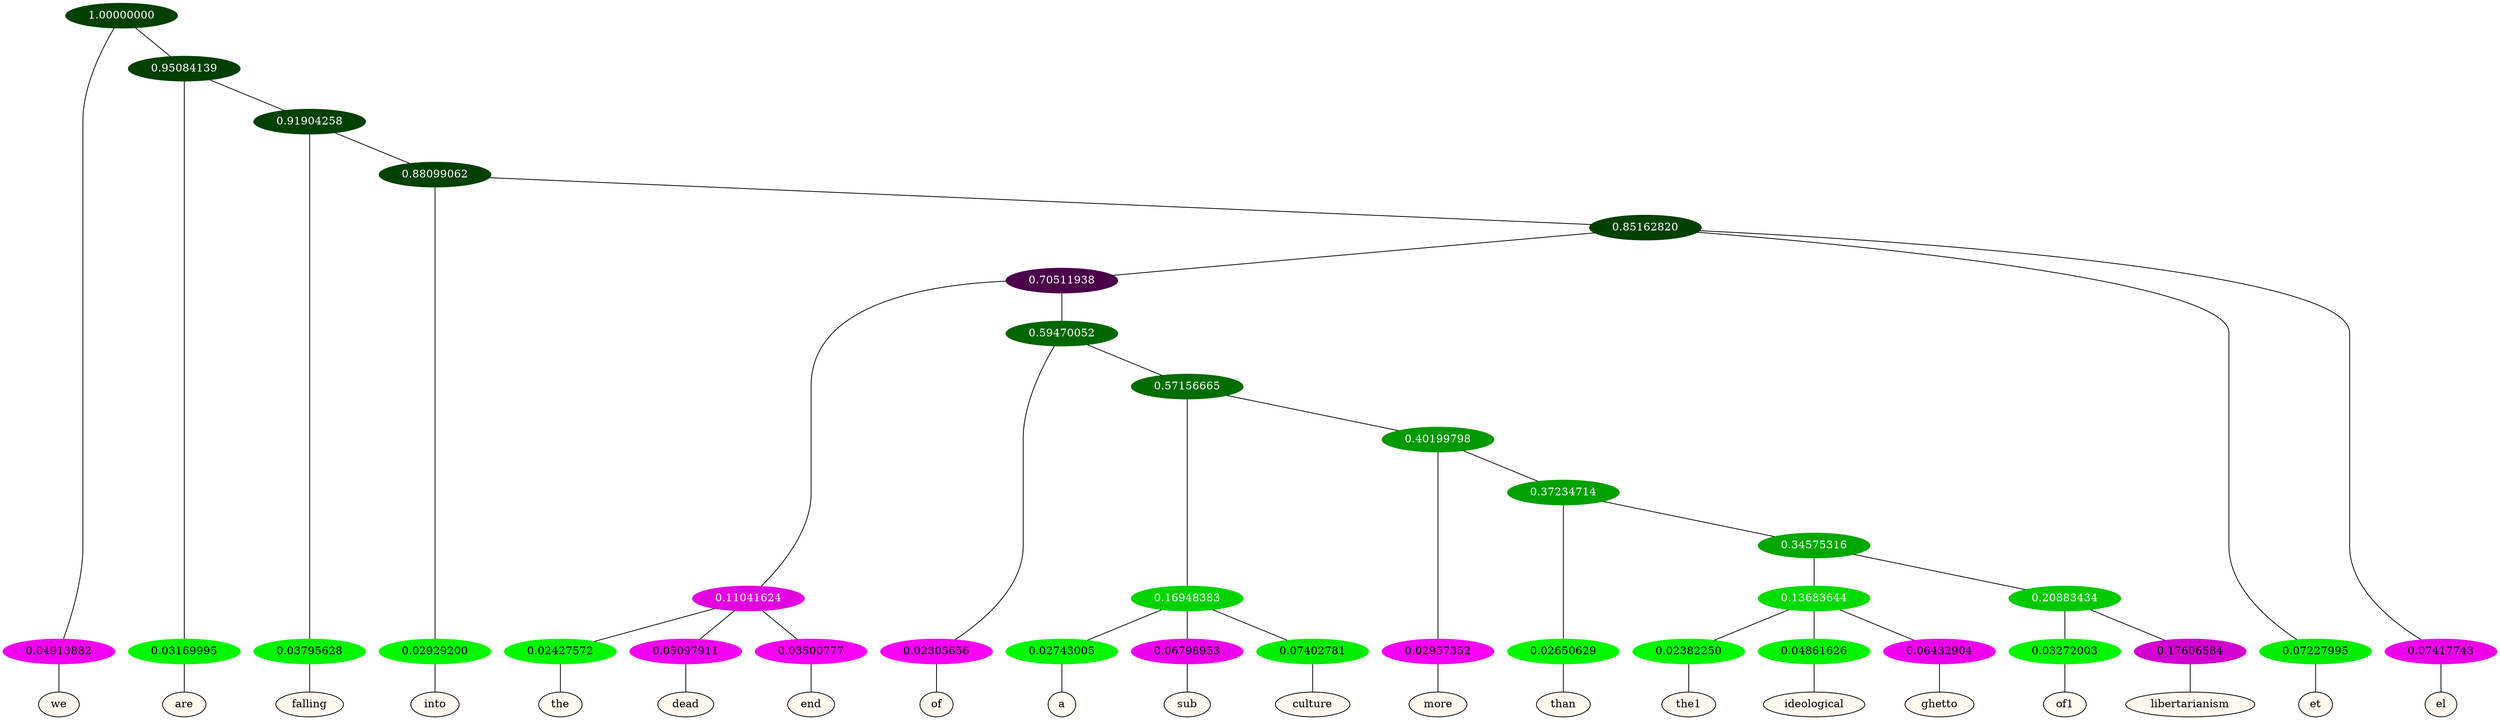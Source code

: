 graph {
	node [format=png height=0.15 nodesep=0.001 ordering=out overlap=prism overlap_scaling=0.01 ranksep=0.001 ratio=0.2 style=filled width=0.15]
	{
		rank=same
		a_w_1 [label=we color=black fillcolor=floralwhite style="filled,solid"]
		a_w_3 [label=are color=black fillcolor=floralwhite style="filled,solid"]
		a_w_5 [label=falling color=black fillcolor=floralwhite style="filled,solid"]
		a_w_7 [label=into color=black fillcolor=floralwhite style="filled,solid"]
		a_w_14 [label=the color=black fillcolor=floralwhite style="filled,solid"]
		a_w_15 [label=dead color=black fillcolor=floralwhite style="filled,solid"]
		a_w_16 [label=end color=black fillcolor=floralwhite style="filled,solid"]
		a_w_17 [label=of color=black fillcolor=floralwhite style="filled,solid"]
		a_w_21 [label=a color=black fillcolor=floralwhite style="filled,solid"]
		a_w_22 [label=sub color=black fillcolor=floralwhite style="filled,solid"]
		a_w_23 [label=culture color=black fillcolor=floralwhite style="filled,solid"]
		a_w_24 [label=more color=black fillcolor=floralwhite style="filled,solid"]
		a_w_26 [label=than color=black fillcolor=floralwhite style="filled,solid"]
		a_w_30 [label=the1 color=black fillcolor=floralwhite style="filled,solid"]
		a_w_31 [label=ideological color=black fillcolor=floralwhite style="filled,solid"]
		a_w_32 [label=ghetto color=black fillcolor=floralwhite style="filled,solid"]
		a_w_33 [label=of1 color=black fillcolor=floralwhite style="filled,solid"]
		a_w_34 [label=libertarianism color=black fillcolor=floralwhite style="filled,solid"]
		a_w_10 [label=et color=black fillcolor=floralwhite style="filled,solid"]
		a_w_11 [label=el color=black fillcolor=floralwhite style="filled,solid"]
	}
	a_n_1 -- a_w_1
	a_n_3 -- a_w_3
	a_n_5 -- a_w_5
	a_n_7 -- a_w_7
	a_n_14 -- a_w_14
	a_n_15 -- a_w_15
	a_n_16 -- a_w_16
	a_n_17 -- a_w_17
	a_n_21 -- a_w_21
	a_n_22 -- a_w_22
	a_n_23 -- a_w_23
	a_n_24 -- a_w_24
	a_n_26 -- a_w_26
	a_n_30 -- a_w_30
	a_n_31 -- a_w_31
	a_n_32 -- a_w_32
	a_n_33 -- a_w_33
	a_n_34 -- a_w_34
	a_n_10 -- a_w_10
	a_n_11 -- a_w_11
	{
		rank=same
		a_n_1 [label=0.04913882 color="0.835 1.000 0.951" fontcolor=black]
		a_n_3 [label=0.03169995 color="0.334 1.000 0.968" fontcolor=black]
		a_n_5 [label=0.03795628 color="0.334 1.000 0.962" fontcolor=black]
		a_n_7 [label=0.02929200 color="0.334 1.000 0.971" fontcolor=black]
		a_n_14 [label=0.02427572 color="0.334 1.000 0.976" fontcolor=black]
		a_n_15 [label=0.05097911 color="0.835 1.000 0.949" fontcolor=black]
		a_n_16 [label=0.03500777 color="0.835 1.000 0.965" fontcolor=black]
		a_n_17 [label=0.02305656 color="0.835 1.000 0.977" fontcolor=black]
		a_n_21 [label=0.02743005 color="0.334 1.000 0.973" fontcolor=black]
		a_n_22 [label=0.06798953 color="0.835 1.000 0.932" fontcolor=black]
		a_n_23 [label=0.07402781 color="0.334 1.000 0.926" fontcolor=black]
		a_n_24 [label=0.02957352 color="0.835 1.000 0.970" fontcolor=black]
		a_n_26 [label=0.02650629 color="0.334 1.000 0.973" fontcolor=black]
		a_n_30 [label=0.02382250 color="0.334 1.000 0.976" fontcolor=black]
		a_n_31 [label=0.04861626 color="0.334 1.000 0.951" fontcolor=black]
		a_n_32 [label=0.06432904 color="0.835 1.000 0.936" fontcolor=black]
		a_n_33 [label=0.03272003 color="0.334 1.000 0.967" fontcolor=black]
		a_n_34 [label=0.17606584 color="0.835 1.000 0.824" fontcolor=black]
		a_n_10 [label=0.07227995 color="0.334 1.000 0.928" fontcolor=black]
		a_n_11 [label=0.07417743 color="0.835 1.000 0.926" fontcolor=black]
	}
	a_n_0 [label=1.00000000 color="0.334 1.000 0.250" fontcolor=grey99]
	a_n_0 -- a_n_1
	a_n_2 [label=0.95084139 color="0.334 1.000 0.250" fontcolor=grey99]
	a_n_0 -- a_n_2
	a_n_2 -- a_n_3
	a_n_4 [label=0.91904258 color="0.334 1.000 0.250" fontcolor=grey99]
	a_n_2 -- a_n_4
	a_n_4 -- a_n_5
	a_n_6 [label=0.88099062 color="0.334 1.000 0.250" fontcolor=grey99]
	a_n_4 -- a_n_6
	a_n_6 -- a_n_7
	a_n_8 [label=0.85162820 color="0.334 1.000 0.250" fontcolor=grey99]
	a_n_6 -- a_n_8
	a_n_9 [label=0.70511938 color="0.835 1.000 0.295" fontcolor=grey99]
	a_n_8 -- a_n_9
	a_n_8 -- a_n_10
	a_n_8 -- a_n_11
	a_n_12 [label=0.11041624 color="0.835 1.000 0.890" fontcolor=grey99]
	a_n_9 -- a_n_12
	a_n_13 [label=0.59470052 color="0.334 1.000 0.405" fontcolor=grey99]
	a_n_9 -- a_n_13
	a_n_12 -- a_n_14
	a_n_12 -- a_n_15
	a_n_12 -- a_n_16
	a_n_13 -- a_n_17
	a_n_18 [label=0.57156665 color="0.334 1.000 0.428" fontcolor=grey99]
	a_n_13 -- a_n_18
	a_n_19 [label=0.16948383 color="0.334 1.000 0.831" fontcolor=grey99]
	a_n_18 -- a_n_19
	a_n_20 [label=0.40199798 color="0.334 1.000 0.598" fontcolor=grey99]
	a_n_18 -- a_n_20
	a_n_19 -- a_n_21
	a_n_19 -- a_n_22
	a_n_19 -- a_n_23
	a_n_20 -- a_n_24
	a_n_25 [label=0.37234714 color="0.334 1.000 0.628" fontcolor=grey99]
	a_n_20 -- a_n_25
	a_n_25 -- a_n_26
	a_n_27 [label=0.34575316 color="0.334 1.000 0.654" fontcolor=grey99]
	a_n_25 -- a_n_27
	a_n_28 [label=0.13683644 color="0.334 1.000 0.863" fontcolor=grey99]
	a_n_27 -- a_n_28
	a_n_29 [label=0.20883434 color="0.334 1.000 0.791" fontcolor=grey99]
	a_n_27 -- a_n_29
	a_n_28 -- a_n_30
	a_n_28 -- a_n_31
	a_n_28 -- a_n_32
	a_n_29 -- a_n_33
	a_n_29 -- a_n_34
}
